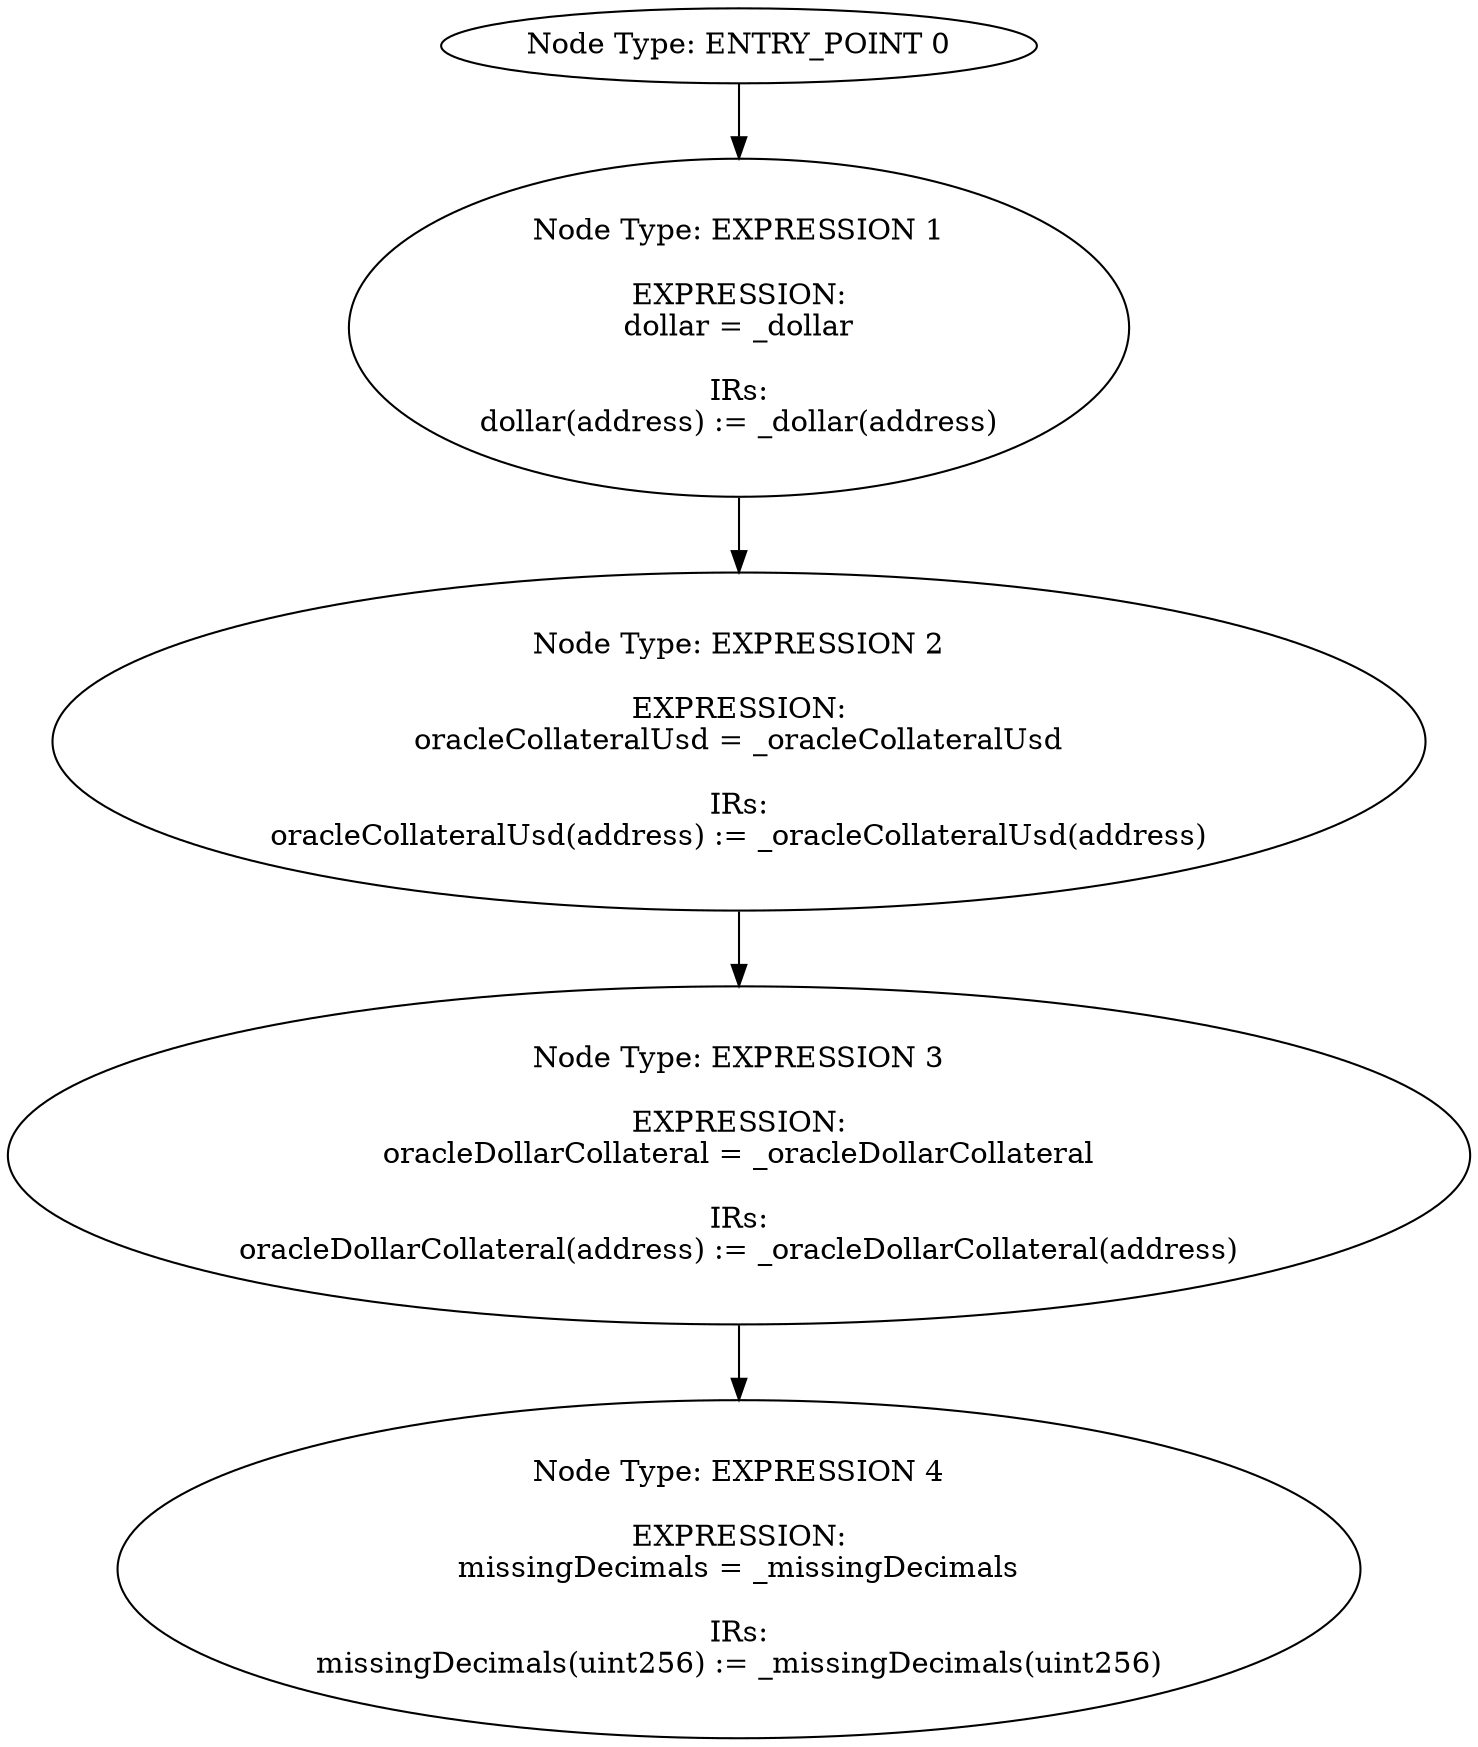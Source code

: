 digraph{
0[label="Node Type: ENTRY_POINT 0
"];
0->1;
1[label="Node Type: EXPRESSION 1

EXPRESSION:
dollar = _dollar

IRs:
dollar(address) := _dollar(address)"];
1->2;
2[label="Node Type: EXPRESSION 2

EXPRESSION:
oracleCollateralUsd = _oracleCollateralUsd

IRs:
oracleCollateralUsd(address) := _oracleCollateralUsd(address)"];
2->3;
3[label="Node Type: EXPRESSION 3

EXPRESSION:
oracleDollarCollateral = _oracleDollarCollateral

IRs:
oracleDollarCollateral(address) := _oracleDollarCollateral(address)"];
3->4;
4[label="Node Type: EXPRESSION 4

EXPRESSION:
missingDecimals = _missingDecimals

IRs:
missingDecimals(uint256) := _missingDecimals(uint256)"];
}
